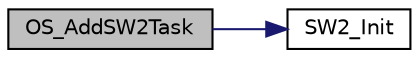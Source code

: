 digraph "OS_AddSW2Task"
{
 // LATEX_PDF_SIZE
  edge [fontname="Helvetica",fontsize="10",labelfontname="Helvetica",labelfontsize="10"];
  node [fontname="Helvetica",fontsize="10",shape=record];
  rankdir="LR";
  Node1 [label="OS_AddSW2Task",height=0.2,width=0.4,color="black", fillcolor="grey75", style="filled", fontcolor="black",tooltip="This function adds a thread to run and its priority when a button is pressed."];
  Node1 -> Node2 [color="midnightblue",fontsize="10",style="solid",fontname="Helvetica"];
  Node2 [label="SW2_Init",height=0.2,width=0.4,color="black", fillcolor="white", style="filled",URL="$_switch_8c.html#af14e2acb96b2203d2890b9311fd6b4cf",tooltip=" "];
}
